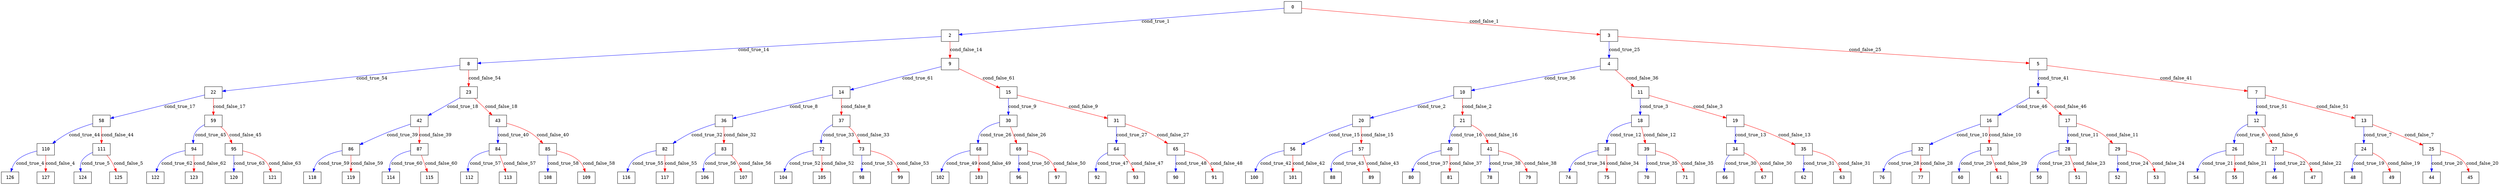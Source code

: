 digraph ExecutionTree {
	node [color=black fontname=Courier height=.5 shape=record]
	0 -> 2 [label=cond_true_1 color=blue]
	0 -> 3 [label=cond_false_1 color=red]
	2 -> 8 [label=cond_true_14 color=blue]
	2 -> 9 [label=cond_false_14 color=red]
	3 -> 4 [label=cond_true_25 color=blue]
	3 -> 5 [label=cond_false_25 color=red]
	10 -> 20 [label=cond_true_2 color=blue]
	10 -> 21 [label=cond_false_2 color=red]
	20 -> 56 [label=cond_true_15 color=blue]
	20 -> 57 [label=cond_false_15 color=red]
	21 -> 40 [label=cond_true_16 color=blue]
	21 -> 41 [label=cond_false_16 color=red]
	11 -> 18 [label=cond_true_3 color=blue]
	11 -> 19 [label=cond_false_3 color=red]
	18 -> 38 [label=cond_true_12 color=blue]
	18 -> 39 [label=cond_false_12 color=red]
	19 -> 34 [label=cond_true_13 color=blue]
	19 -> 35 [label=cond_false_13 color=red]
	110 -> 126 [label=cond_true_4 color=blue]
	110 -> 127 [label=cond_false_4 color=red]
	111 -> 124 [label=cond_true_5 color=blue]
	111 -> 125 [label=cond_false_5 color=red]
	12 -> 26 [label=cond_true_6 color=blue]
	12 -> 27 [label=cond_false_6 color=red]
	26 -> 54 [label=cond_true_21 color=blue]
	26 -> 55 [label=cond_false_21 color=red]
	27 -> 46 [label=cond_true_22 color=blue]
	27 -> 47 [label=cond_false_22 color=red]
	13 -> 24 [label=cond_true_7 color=blue]
	13 -> 25 [label=cond_false_7 color=red]
	24 -> 48 [label=cond_true_19 color=blue]
	24 -> 49 [label=cond_false_19 color=red]
	25 -> 44 [label=cond_true_20 color=blue]
	25 -> 45 [label=cond_false_20 color=red]
	14 -> 36 [label=cond_true_8 color=blue]
	14 -> 37 [label=cond_false_8 color=red]
	36 -> 82 [label=cond_true_32 color=blue]
	36 -> 83 [label=cond_false_32 color=red]
	37 -> 72 [label=cond_true_33 color=blue]
	37 -> 73 [label=cond_false_33 color=red]
	15 -> 30 [label=cond_true_9 color=blue]
	15 -> 31 [label=cond_false_9 color=red]
	30 -> 68 [label=cond_true_26 color=blue]
	30 -> 69 [label=cond_false_26 color=red]
	31 -> 64 [label=cond_true_27 color=blue]
	31 -> 65 [label=cond_false_27 color=red]
	16 -> 32 [label=cond_true_10 color=blue]
	16 -> 33 [label=cond_false_10 color=red]
	32 -> 76 [label=cond_true_28 color=blue]
	32 -> 77 [label=cond_false_28 color=red]
	33 -> 60 [label=cond_true_29 color=blue]
	33 -> 61 [label=cond_false_29 color=red]
	17 -> 28 [label=cond_true_11 color=blue]
	17 -> 29 [label=cond_false_11 color=red]
	28 -> 50 [label=cond_true_23 color=blue]
	28 -> 51 [label=cond_false_23 color=red]
	29 -> 52 [label=cond_true_24 color=blue]
	29 -> 53 [label=cond_false_24 color=red]
	38 -> 74 [label=cond_true_34 color=blue]
	38 -> 75 [label=cond_false_34 color=red]
	39 -> 70 [label=cond_true_35 color=blue]
	39 -> 71 [label=cond_false_35 color=red]
	34 -> 66 [label=cond_true_30 color=blue]
	34 -> 67 [label=cond_false_30 color=red]
	35 -> 62 [label=cond_true_31 color=blue]
	35 -> 63 [label=cond_false_31 color=red]
	8 -> 22 [label=cond_true_54 color=blue]
	8 -> 23 [label=cond_false_54 color=red]
	9 -> 14 [label=cond_true_61 color=blue]
	9 -> 15 [label=cond_false_61 color=red]
	56 -> 100 [label=cond_true_42 color=blue]
	56 -> 101 [label=cond_false_42 color=red]
	57 -> 88 [label=cond_true_43 color=blue]
	57 -> 89 [label=cond_false_43 color=red]
	40 -> 80 [label=cond_true_37 color=blue]
	40 -> 81 [label=cond_false_37 color=red]
	41 -> 78 [label=cond_true_38 color=blue]
	41 -> 79 [label=cond_false_38 color=red]
	22 -> 58 [label=cond_true_17 color=blue]
	22 -> 59 [label=cond_false_17 color=red]
	58 -> 110 [label=cond_true_44 color=blue]
	58 -> 111 [label=cond_false_44 color=red]
	59 -> 94 [label=cond_true_45 color=blue]
	59 -> 95 [label=cond_false_45 color=red]
	23 -> 42 [label=cond_true_18 color=blue]
	23 -> 43 [label=cond_false_18 color=red]
	42 -> 86 [label=cond_true_39 color=blue]
	42 -> 87 [label=cond_false_39 color=red]
	43 -> 84 [label=cond_true_40 color=blue]
	43 -> 85 [label=cond_false_40 color=red]
	4 -> 10 [label=cond_true_36 color=blue]
	4 -> 11 [label=cond_false_36 color=red]
	5 -> 6 [label=cond_true_41 color=blue]
	5 -> 7 [label=cond_false_41 color=red]
	68 -> 102 [label=cond_true_49 color=blue]
	68 -> 103 [label=cond_false_49 color=red]
	69 -> 96 [label=cond_true_50 color=blue]
	69 -> 97 [label=cond_false_50 color=red]
	64 -> 92 [label=cond_true_47 color=blue]
	64 -> 93 [label=cond_false_47 color=red]
	65 -> 90 [label=cond_true_48 color=blue]
	65 -> 91 [label=cond_false_48 color=red]
	82 -> 116 [label=cond_true_55 color=blue]
	82 -> 117 [label=cond_false_55 color=red]
	83 -> 106 [label=cond_true_56 color=blue]
	83 -> 107 [label=cond_false_56 color=red]
	72 -> 104 [label=cond_true_52 color=blue]
	72 -> 105 [label=cond_false_52 color=red]
	73 -> 98 [label=cond_true_53 color=blue]
	73 -> 99 [label=cond_false_53 color=red]
	86 -> 118 [label=cond_true_59 color=blue]
	86 -> 119 [label=cond_false_59 color=red]
	87 -> 114 [label=cond_true_60 color=blue]
	87 -> 115 [label=cond_false_60 color=red]
	84 -> 112 [label=cond_true_57 color=blue]
	84 -> 113 [label=cond_false_57 color=red]
	85 -> 108 [label=cond_true_58 color=blue]
	85 -> 109 [label=cond_false_58 color=red]
	6 -> 16 [label=cond_true_46 color=blue]
	6 -> 17 [label=cond_false_46 color=red]
	7 -> 12 [label=cond_true_51 color=blue]
	7 -> 13 [label=cond_false_51 color=red]
	94 -> 122 [label=cond_true_62 color=blue]
	94 -> 123 [label=cond_false_62 color=red]
	95 -> 120 [label=cond_true_63 color=blue]
	95 -> 121 [label=cond_false_63 color=red]
}
